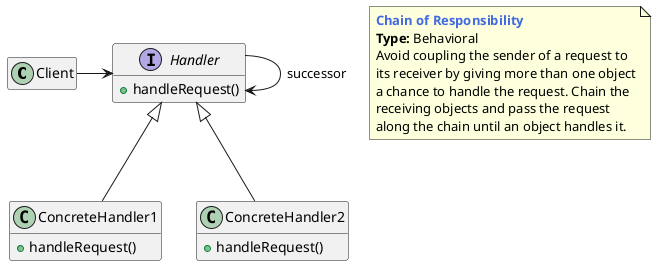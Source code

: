@startuml

class Client

interface Handler {
    + handleRequest()
}


class ConcreteHandler1 {
    + handleRequest()
}

class ConcreteHandler2 {
    + handleRequest()
}

hide empty members

Client -> Handler
Handler <|-- ConcreteHandler1
Handler <|-- ConcreteHandler2
Handler -> Handler : successor

note as N1
    <b><color:royalBlue>Chain of Responsibility</color></b>
    <b>Type:</b> Behavioral
    Avoid coupling the sender of a request to
    its receiver by giving more than one object
    a chance to handle the request. Chain the
    receiving objects and pass the request
    along the chain until an object handles it.
end note

@enduml